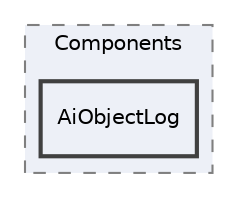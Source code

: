 digraph "Editor/UI/Components/Logger/Components/AiObjectLog"
{
 // LATEX_PDF_SIZE
  edge [fontname="Helvetica",fontsize="10",labelfontname="Helvetica",labelfontsize="10"];
  node [fontname="Helvetica",fontsize="10",shape=record];
  compound=true
  subgraph clusterdir_d899b16968b82f1505455141eb0c65da {
    graph [ bgcolor="#edf0f7", pencolor="grey50", style="filled,dashed,", label="Components", fontname="Helvetica", fontsize="10", URL="dir_d899b16968b82f1505455141eb0c65da.html"]
  dir_c345b8b9930b84f18cf7ad1c823fbcde [shape=box, label="AiObjectLog", style="filled,bold,", fillcolor="#edf0f7", color="grey25", URL="dir_c345b8b9930b84f18cf7ad1c823fbcde.html"];
  }
}
